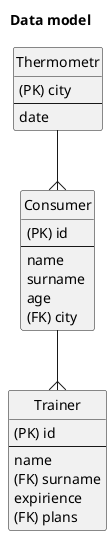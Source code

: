 @startuml

title Data model

hide circle
entity "Consumer"{
(PK) id
--
name
surname
age
(FK) city
}

entity "Thermometr"{
(PK) city
--
date
}

entity "Trainer"{
(PK) id
--
name
(FK) surname
expirience
(FK) plans
}

Consumer --{ Trainer
Thermometr --{ Consumer

@enduml

